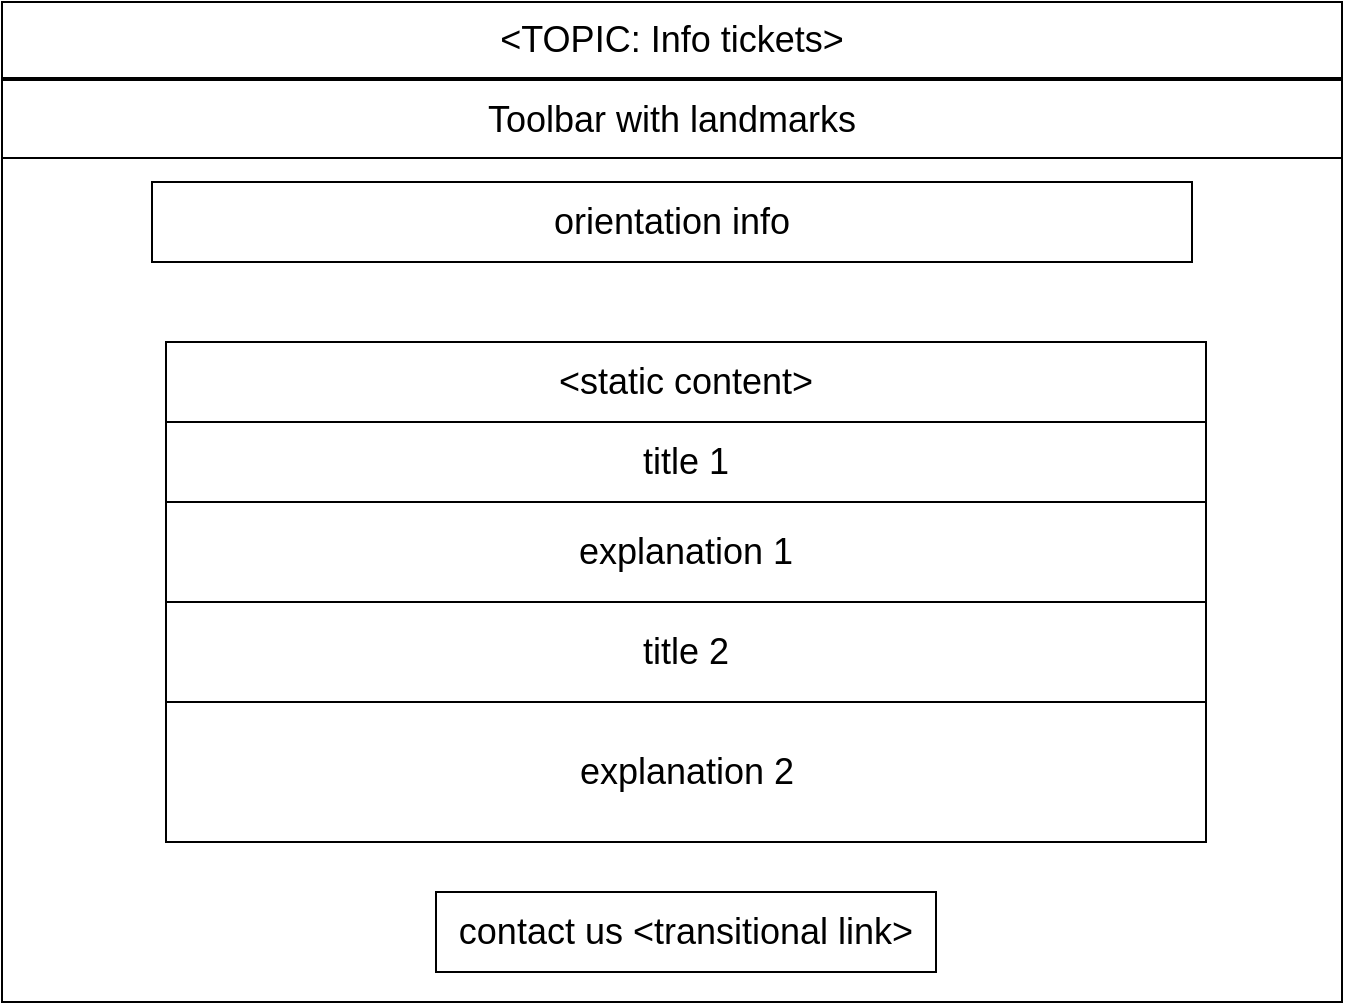 <mxfile version="10.9.5" type="device"><diagram id="u9o09Kq5SHA_BDpGMf4i" name="Page-1"><mxGraphModel dx="864" dy="503" grid="1" gridSize="10" guides="1" tooltips="1" connect="1" arrows="1" fold="1" page="1" pageScale="1" pageWidth="827" pageHeight="1169" math="0" shadow="0"><root><mxCell id="0"/><mxCell id="1" parent="0"/><mxCell id="jcGAWVzo7ZWAxNOnF3j5-1" value="" style="rounded=0;whiteSpace=wrap;html=1;" parent="1" vertex="1"><mxGeometry x="78" y="20" width="670" height="500" as="geometry"/></mxCell><mxCell id="jcGAWVzo7ZWAxNOnF3j5-3" value="&lt;div style=&quot;text-align: left ; font-size: 18px&quot;&gt;&lt;span&gt;&amp;lt;TOPIC: Info tickets&amp;gt;&lt;/span&gt;&lt;br&gt;&lt;/div&gt;" style="rounded=0;whiteSpace=wrap;html=1;fontSize=18;" parent="1" vertex="1"><mxGeometry x="78" y="20" width="670" height="38" as="geometry"/></mxCell><mxCell id="jcGAWVzo7ZWAxNOnF3j5-5" value="Toolbar with landmarks" style="rounded=0;whiteSpace=wrap;html=1;fontSize=18;" parent="1" vertex="1"><mxGeometry x="78" y="59" width="670" height="39" as="geometry"/></mxCell><mxCell id="7fanQFr55g66szP2ihio-1" value="title 1" style="rounded=0;whiteSpace=wrap;html=1;fontSize=18;" parent="1" vertex="1"><mxGeometry x="160" y="230" width="520" height="40" as="geometry"/></mxCell><mxCell id="7fanQFr55g66szP2ihio-2" value="explanation 1" style="rounded=0;whiteSpace=wrap;html=1;fontSize=18;" parent="1" vertex="1"><mxGeometry x="160" y="270" width="520" height="50" as="geometry"/></mxCell><mxCell id="7fanQFr55g66szP2ihio-3" value="title 2" style="rounded=0;whiteSpace=wrap;html=1;fontSize=18;" parent="1" vertex="1"><mxGeometry x="160" y="320" width="520" height="50" as="geometry"/></mxCell><mxCell id="7fanQFr55g66szP2ihio-4" value="" style="rounded=0;whiteSpace=wrap;html=1;fontSize=18;" parent="1" vertex="1"><mxGeometry x="160" y="370" width="520" height="70" as="geometry"/></mxCell><mxCell id="7fanQFr55g66szP2ihio-7" value="&lt;font style=&quot;font-size: 18px&quot;&gt;explanation 2&lt;/font&gt;" style="text;html=1;strokeColor=none;fillColor=none;align=center;verticalAlign=middle;whiteSpace=wrap;rounded=0;" parent="1" vertex="1"><mxGeometry x="351.5" y="395" width="137" height="20" as="geometry"/></mxCell><mxCell id="PxJhVY_nhOI7jcNN4E1p-1" value="orientation info" style="rounded=0;whiteSpace=wrap;html=1;fontSize=18;" parent="1" vertex="1"><mxGeometry x="153" y="110" width="520" height="40" as="geometry"/></mxCell><mxCell id="PxJhVY_nhOI7jcNN4E1p-2" value="&lt;font style=&quot;font-size: 18px&quot;&gt;contact us &amp;lt;transitional link&amp;gt;&lt;/font&gt;" style="text;html=1;strokeColor=#000000;fillColor=none;align=center;verticalAlign=middle;whiteSpace=wrap;rounded=0;" parent="1" vertex="1"><mxGeometry x="295" y="465" width="250" height="40" as="geometry"/></mxCell><mxCell id="zIVHsy0EPJ6PjA7vevey-1" value="&amp;lt;static content&amp;gt;" style="rounded=0;whiteSpace=wrap;html=1;fontSize=18;" vertex="1" parent="1"><mxGeometry x="160" y="190" width="520" height="40" as="geometry"/></mxCell></root></mxGraphModel></diagram></mxfile>